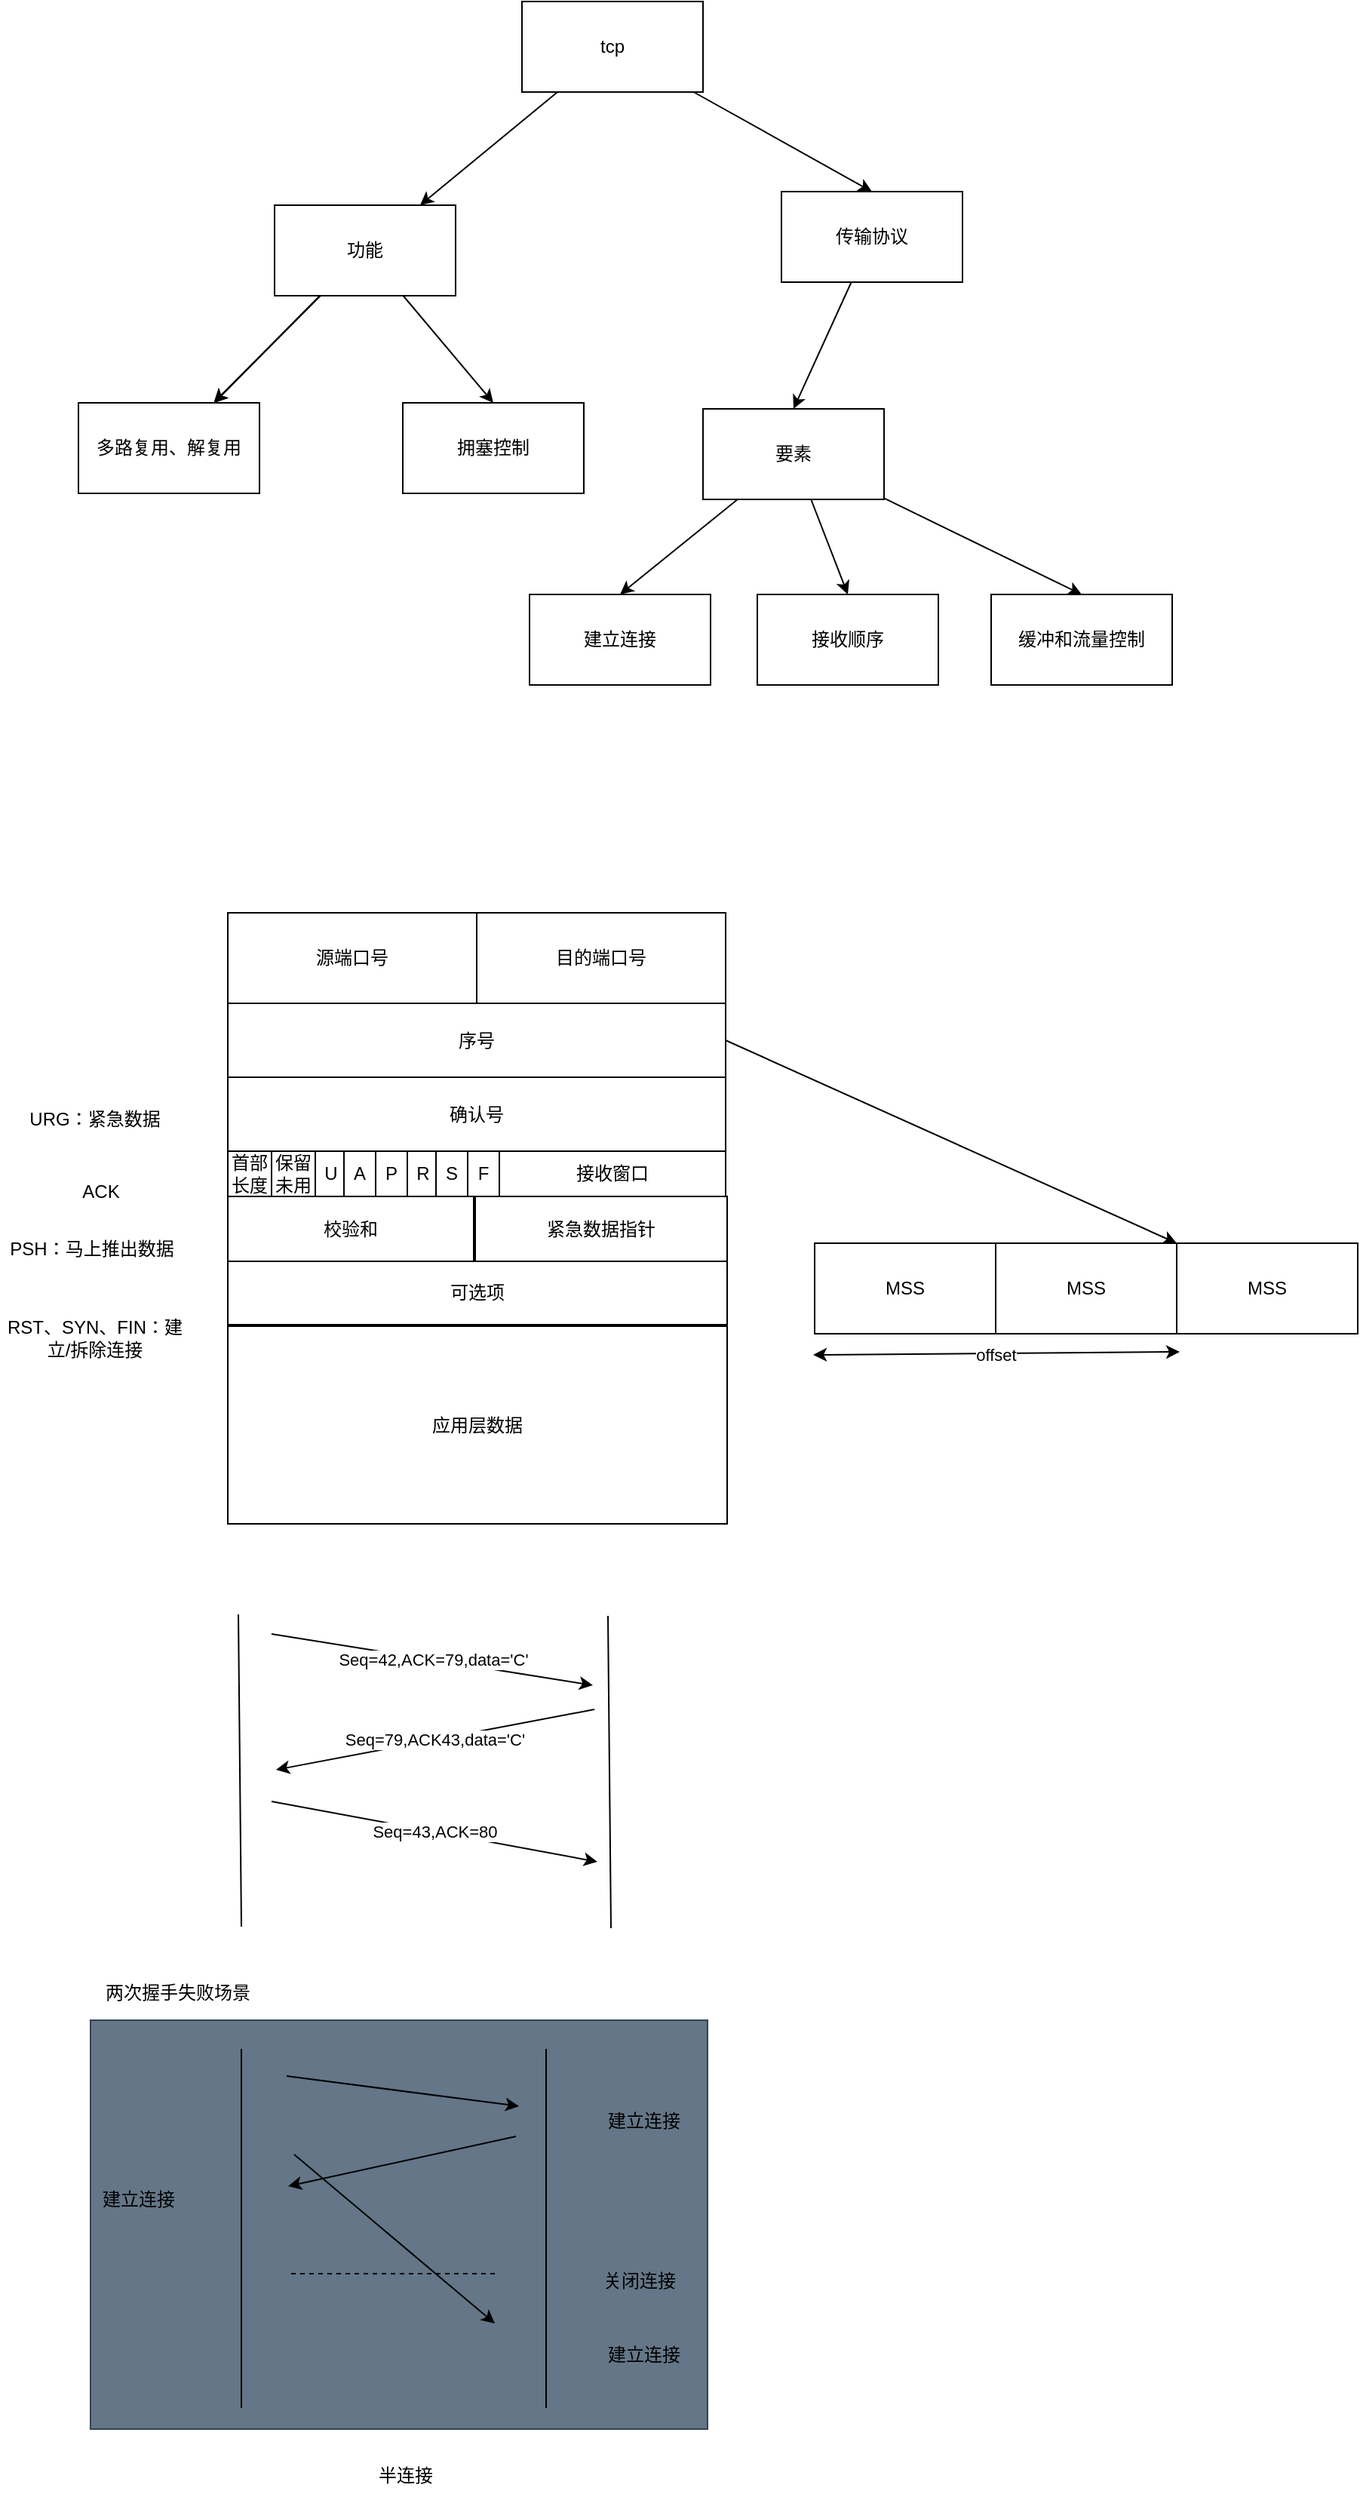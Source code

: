 <mxfile>
    <diagram id="1x2q3jsMuXgpz7Wy58C3" name="Page-1">
        <mxGraphModel dx="595" dy="926" grid="0" gridSize="10" guides="1" tooltips="1" connect="1" arrows="1" fold="1" page="0" pageScale="1" pageWidth="827" pageHeight="1169" background="none" math="0" shadow="0">
            <root>
                <mxCell id="0"/>
                <mxCell id="1" parent="0"/>
                <mxCell id="83" value="" style="rounded=0;whiteSpace=wrap;html=1;fillColor=#647687;fontColor=#ffffff;strokeColor=#314354;" vertex="1" parent="1">
                    <mxGeometry x="230" y="1586" width="409" height="271" as="geometry"/>
                </mxCell>
                <mxCell id="4" value="" style="edgeStyle=none;html=1;" parent="1" source="2" target="3" edge="1">
                    <mxGeometry relative="1" as="geometry"/>
                </mxCell>
                <mxCell id="11" style="edgeStyle=none;html=1;entryX=0.5;entryY=0;entryDx=0;entryDy=0;" parent="1" source="2" target="12" edge="1">
                    <mxGeometry relative="1" as="geometry">
                        <mxPoint x="696" y="381" as="targetPoint"/>
                    </mxGeometry>
                </mxCell>
                <mxCell id="2" value="tcp" style="rounded=0;whiteSpace=wrap;html=1;" parent="1" vertex="1">
                    <mxGeometry x="516" y="248" width="120" height="60" as="geometry"/>
                </mxCell>
                <mxCell id="6" value="" style="edgeStyle=none;html=1;" parent="1" source="3" target="5" edge="1">
                    <mxGeometry relative="1" as="geometry"/>
                </mxCell>
                <mxCell id="7" value="" style="edgeStyle=none;html=1;" parent="1" source="3" target="5" edge="1">
                    <mxGeometry relative="1" as="geometry"/>
                </mxCell>
                <mxCell id="8" value="" style="edgeStyle=none;html=1;" parent="1" source="3" target="5" edge="1">
                    <mxGeometry relative="1" as="geometry"/>
                </mxCell>
                <mxCell id="9" style="edgeStyle=none;html=1;entryX=0.5;entryY=0;entryDx=0;entryDy=0;" parent="1" source="3" target="10" edge="1">
                    <mxGeometry relative="1" as="geometry">
                        <mxPoint x="460" y="513" as="targetPoint"/>
                    </mxGeometry>
                </mxCell>
                <mxCell id="3" value="功能" style="rounded=0;whiteSpace=wrap;html=1;" parent="1" vertex="1">
                    <mxGeometry x="352" y="383" width="120" height="60" as="geometry"/>
                </mxCell>
                <mxCell id="5" value="多路复用、解复用" style="rounded=0;whiteSpace=wrap;html=1;" parent="1" vertex="1">
                    <mxGeometry x="222" y="514" width="120" height="60" as="geometry"/>
                </mxCell>
                <mxCell id="10" value="拥塞控制" style="rounded=0;whiteSpace=wrap;html=1;" parent="1" vertex="1">
                    <mxGeometry x="437" y="514" width="120" height="60" as="geometry"/>
                </mxCell>
                <mxCell id="13" style="edgeStyle=none;html=1;entryX=0.5;entryY=0;entryDx=0;entryDy=0;" parent="1" source="12" target="14" edge="1">
                    <mxGeometry relative="1" as="geometry">
                        <mxPoint x="690.8" y="483.2" as="targetPoint"/>
                    </mxGeometry>
                </mxCell>
                <mxCell id="12" value="传输协议" style="rounded=0;whiteSpace=wrap;html=1;" parent="1" vertex="1">
                    <mxGeometry x="688" y="374" width="120" height="60" as="geometry"/>
                </mxCell>
                <mxCell id="15" style="edgeStyle=none;html=1;entryX=0.5;entryY=0;entryDx=0;entryDy=0;" parent="1" source="14" target="16" edge="1">
                    <mxGeometry relative="1" as="geometry">
                        <mxPoint x="655.6" y="619.2" as="targetPoint"/>
                    </mxGeometry>
                </mxCell>
                <mxCell id="18" style="edgeStyle=none;html=1;entryX=0.5;entryY=0;entryDx=0;entryDy=0;" parent="1" source="14" target="17" edge="1">
                    <mxGeometry relative="1" as="geometry"/>
                </mxCell>
                <mxCell id="20" style="edgeStyle=none;html=1;entryX=0.5;entryY=0;entryDx=0;entryDy=0;" parent="1" source="14" target="19" edge="1">
                    <mxGeometry relative="1" as="geometry"/>
                </mxCell>
                <mxCell id="14" value="要素" style="rounded=0;whiteSpace=wrap;html=1;" parent="1" vertex="1">
                    <mxGeometry x="636" y="518" width="120" height="60" as="geometry"/>
                </mxCell>
                <mxCell id="16" value="建立连接" style="rounded=0;whiteSpace=wrap;html=1;" parent="1" vertex="1">
                    <mxGeometry x="521" y="641" width="120" height="60" as="geometry"/>
                </mxCell>
                <mxCell id="17" value="接收顺序" style="rounded=0;whiteSpace=wrap;html=1;" parent="1" vertex="1">
                    <mxGeometry x="672" y="641" width="120" height="60" as="geometry"/>
                </mxCell>
                <mxCell id="19" value="缓冲和流量控制" style="rounded=0;whiteSpace=wrap;html=1;" parent="1" vertex="1">
                    <mxGeometry x="827" y="641" width="120" height="60" as="geometry"/>
                </mxCell>
                <mxCell id="21" value="源端口号" style="rounded=0;whiteSpace=wrap;html=1;" vertex="1" parent="1">
                    <mxGeometry x="321" y="852" width="165" height="60" as="geometry"/>
                </mxCell>
                <mxCell id="22" value="目的端口号" style="rounded=0;whiteSpace=wrap;html=1;" vertex="1" parent="1">
                    <mxGeometry x="486" y="852" width="165" height="60" as="geometry"/>
                </mxCell>
                <mxCell id="63" style="edgeStyle=none;html=1;entryX=0;entryY=0;entryDx=0;entryDy=0;exitX=1;exitY=0.5;exitDx=0;exitDy=0;" edge="1" parent="1" source="23" target="61">
                    <mxGeometry relative="1" as="geometry"/>
                </mxCell>
                <mxCell id="23" value="序号" style="rounded=0;whiteSpace=wrap;html=1;" vertex="1" parent="1">
                    <mxGeometry x="321" y="912" width="330" height="49" as="geometry"/>
                </mxCell>
                <mxCell id="24" value="确认号" style="rounded=0;whiteSpace=wrap;html=1;" vertex="1" parent="1">
                    <mxGeometry x="321" y="961" width="330" height="49" as="geometry"/>
                </mxCell>
                <mxCell id="25" value="首部长度" style="rounded=0;whiteSpace=wrap;html=1;" vertex="1" parent="1">
                    <mxGeometry x="321" y="1010" width="29" height="30" as="geometry"/>
                </mxCell>
                <mxCell id="26" value="保留未用" style="rounded=0;whiteSpace=wrap;html=1;" vertex="1" parent="1">
                    <mxGeometry x="350" y="1010" width="29" height="30" as="geometry"/>
                </mxCell>
                <mxCell id="27" value="U" style="rounded=0;whiteSpace=wrap;html=1;" vertex="1" parent="1">
                    <mxGeometry x="379" y="1010" width="21" height="30" as="geometry"/>
                </mxCell>
                <mxCell id="28" value="A" style="rounded=0;whiteSpace=wrap;html=1;" vertex="1" parent="1">
                    <mxGeometry x="398" y="1010" width="21" height="30" as="geometry"/>
                </mxCell>
                <mxCell id="29" value="P" style="rounded=0;whiteSpace=wrap;html=1;" vertex="1" parent="1">
                    <mxGeometry x="419" y="1010" width="21" height="30" as="geometry"/>
                </mxCell>
                <mxCell id="30" value="R" style="rounded=0;whiteSpace=wrap;html=1;" vertex="1" parent="1">
                    <mxGeometry x="440" y="1010" width="21" height="30" as="geometry"/>
                </mxCell>
                <mxCell id="31" value="S" style="rounded=0;whiteSpace=wrap;html=1;" vertex="1" parent="1">
                    <mxGeometry x="459" y="1010" width="21" height="30" as="geometry"/>
                </mxCell>
                <mxCell id="32" value="F" style="rounded=0;whiteSpace=wrap;html=1;" vertex="1" parent="1">
                    <mxGeometry x="480" y="1010" width="21" height="30" as="geometry"/>
                </mxCell>
                <mxCell id="33" value="接收窗口" style="rounded=0;whiteSpace=wrap;html=1;" vertex="1" parent="1">
                    <mxGeometry x="501" y="1010" width="150" height="30" as="geometry"/>
                </mxCell>
                <mxCell id="34" value="校验和" style="rounded=0;whiteSpace=wrap;html=1;" vertex="1" parent="1">
                    <mxGeometry x="321" y="1040" width="163" height="43" as="geometry"/>
                </mxCell>
                <mxCell id="35" value="紧急数据指针" style="rounded=0;whiteSpace=wrap;html=1;" vertex="1" parent="1">
                    <mxGeometry x="485" y="1040" width="167" height="43" as="geometry"/>
                </mxCell>
                <mxCell id="36" value="可选项" style="rounded=0;whiteSpace=wrap;html=1;" vertex="1" parent="1">
                    <mxGeometry x="321" y="1083" width="331" height="42" as="geometry"/>
                </mxCell>
                <mxCell id="37" value="应用层数据" style="rounded=0;whiteSpace=wrap;html=1;" vertex="1" parent="1">
                    <mxGeometry x="321" y="1126" width="331" height="131" as="geometry"/>
                </mxCell>
                <mxCell id="38" value="URG：紧急数据" style="text;html=1;strokeColor=none;fillColor=none;align=center;verticalAlign=middle;whiteSpace=wrap;rounded=0;" vertex="1" parent="1">
                    <mxGeometry x="178" y="974" width="110" height="30" as="geometry"/>
                </mxCell>
                <mxCell id="40" value="ACK" style="text;html=1;strokeColor=none;fillColor=none;align=center;verticalAlign=middle;whiteSpace=wrap;rounded=0;" vertex="1" parent="1">
                    <mxGeometry x="182" y="1022" width="110" height="30" as="geometry"/>
                </mxCell>
                <mxCell id="41" value="PSH：马上推出数据" style="text;html=1;strokeColor=none;fillColor=none;align=center;verticalAlign=middle;whiteSpace=wrap;rounded=0;" vertex="1" parent="1">
                    <mxGeometry x="170" y="1060" width="122" height="30" as="geometry"/>
                </mxCell>
                <mxCell id="56" value="RST、SYN、FIN：建立/拆除连接" style="text;html=1;strokeColor=none;fillColor=none;align=center;verticalAlign=middle;whiteSpace=wrap;rounded=0;" vertex="1" parent="1">
                    <mxGeometry x="172" y="1119" width="122" height="30" as="geometry"/>
                </mxCell>
                <mxCell id="64" value="" style="group" vertex="1" connectable="0" parent="1">
                    <mxGeometry x="709" y="1062" width="361" height="69" as="geometry"/>
                </mxCell>
                <mxCell id="57" value="MSS" style="rounded=0;whiteSpace=wrap;html=1;" vertex="1" parent="64">
                    <mxGeometry x="1" y="9" width="120" height="60" as="geometry"/>
                </mxCell>
                <mxCell id="60" value="MSS" style="rounded=0;whiteSpace=wrap;html=1;" vertex="1" parent="64">
                    <mxGeometry x="121" y="9" width="120" height="60" as="geometry"/>
                </mxCell>
                <mxCell id="61" value="MSS" style="rounded=0;whiteSpace=wrap;html=1;" vertex="1" parent="64">
                    <mxGeometry x="241" y="9" width="120" height="60" as="geometry"/>
                </mxCell>
                <mxCell id="62" value="offset" style="endArrow=classic;startArrow=classic;html=1;" edge="1" parent="64">
                    <mxGeometry x="-0.004" y="-1" width="50" height="50" relative="1" as="geometry">
                        <mxPoint y="83" as="sourcePoint"/>
                        <mxPoint x="243" y="81" as="targetPoint"/>
                        <mxPoint as="offset"/>
                    </mxGeometry>
                </mxCell>
                <mxCell id="65" value="" style="endArrow=none;html=1;" edge="1" parent="1">
                    <mxGeometry width="50" height="50" relative="1" as="geometry">
                        <mxPoint x="330" y="1524" as="sourcePoint"/>
                        <mxPoint x="328" y="1317" as="targetPoint"/>
                    </mxGeometry>
                </mxCell>
                <mxCell id="66" value="" style="endArrow=none;html=1;" edge="1" parent="1">
                    <mxGeometry width="50" height="50" relative="1" as="geometry">
                        <mxPoint x="575" y="1525" as="sourcePoint"/>
                        <mxPoint x="573" y="1318" as="targetPoint"/>
                    </mxGeometry>
                </mxCell>
                <mxCell id="70" value="Seq=42,ACK=79,data='C'" style="endArrow=classic;html=1;rounded=1;" edge="1" parent="1">
                    <mxGeometry width="50" height="50" relative="1" as="geometry">
                        <mxPoint x="350" y="1330" as="sourcePoint"/>
                        <mxPoint x="563" y="1364" as="targetPoint"/>
                    </mxGeometry>
                </mxCell>
                <mxCell id="71" value="Seq=79,ACK43,data='C'" style="endArrow=classic;html=1;rounded=1;" edge="1" parent="1">
                    <mxGeometry width="50" height="50" relative="1" as="geometry">
                        <mxPoint x="564" y="1380" as="sourcePoint"/>
                        <mxPoint x="353" y="1420" as="targetPoint"/>
                    </mxGeometry>
                </mxCell>
                <mxCell id="72" value="Seq=43,ACK=80" style="endArrow=classic;html=1;rounded=1;" edge="1" parent="1">
                    <mxGeometry width="50" height="50" relative="1" as="geometry">
                        <mxPoint x="350" y="1441" as="sourcePoint"/>
                        <mxPoint x="566" y="1481" as="targetPoint"/>
                    </mxGeometry>
                </mxCell>
                <mxCell id="73" value="" style="endArrow=none;html=1;rounded=1;" edge="1" parent="1">
                    <mxGeometry width="50" height="50" relative="1" as="geometry">
                        <mxPoint x="330" y="1843" as="sourcePoint"/>
                        <mxPoint x="330" y="1605" as="targetPoint"/>
                    </mxGeometry>
                </mxCell>
                <mxCell id="74" value="" style="endArrow=none;html=1;rounded=1;" edge="1" parent="1">
                    <mxGeometry width="50" height="50" relative="1" as="geometry">
                        <mxPoint x="532" y="1843" as="sourcePoint"/>
                        <mxPoint x="532" y="1605" as="targetPoint"/>
                    </mxGeometry>
                </mxCell>
                <mxCell id="75" value="" style="endArrow=classic;html=1;rounded=1;" edge="1" parent="1">
                    <mxGeometry width="50" height="50" relative="1" as="geometry">
                        <mxPoint x="360" y="1623" as="sourcePoint"/>
                        <mxPoint x="514" y="1643" as="targetPoint"/>
                    </mxGeometry>
                </mxCell>
                <mxCell id="76" value="" style="endArrow=classic;html=1;rounded=1;" edge="1" parent="1">
                    <mxGeometry width="50" height="50" relative="1" as="geometry">
                        <mxPoint x="512" y="1663" as="sourcePoint"/>
                        <mxPoint x="361" y="1696" as="targetPoint"/>
                    </mxGeometry>
                </mxCell>
                <mxCell id="77" value="" style="endArrow=classic;html=1;rounded=1;" edge="1" parent="1">
                    <mxGeometry width="50" height="50" relative="1" as="geometry">
                        <mxPoint x="365" y="1675" as="sourcePoint"/>
                        <mxPoint x="498" y="1787" as="targetPoint"/>
                    </mxGeometry>
                </mxCell>
                <mxCell id="78" value="建立连接" style="text;html=1;strokeColor=none;fillColor=none;align=center;verticalAlign=middle;whiteSpace=wrap;rounded=0;" vertex="1" parent="1">
                    <mxGeometry x="567" y="1638" width="60" height="30" as="geometry"/>
                </mxCell>
                <mxCell id="79" value="建立连接" style="text;html=1;strokeColor=none;fillColor=none;align=center;verticalAlign=middle;whiteSpace=wrap;rounded=0;" vertex="1" parent="1">
                    <mxGeometry x="232" y="1690" width="60" height="30" as="geometry"/>
                </mxCell>
                <mxCell id="80" value="建立连接" style="text;html=1;strokeColor=none;fillColor=none;align=center;verticalAlign=middle;whiteSpace=wrap;rounded=0;" vertex="1" parent="1">
                    <mxGeometry x="567" y="1793" width="60" height="30" as="geometry"/>
                </mxCell>
                <mxCell id="81" value="" style="endArrow=none;dashed=1;html=1;rounded=1;" edge="1" parent="1">
                    <mxGeometry width="50" height="50" relative="1" as="geometry">
                        <mxPoint x="363" y="1754" as="sourcePoint"/>
                        <mxPoint x="501" y="1754" as="targetPoint"/>
                    </mxGeometry>
                </mxCell>
                <mxCell id="82" value="关闭连接" style="text;html=1;strokeColor=none;fillColor=none;align=center;verticalAlign=middle;whiteSpace=wrap;rounded=0;" vertex="1" parent="1">
                    <mxGeometry x="564" y="1744" width="60" height="30" as="geometry"/>
                </mxCell>
                <mxCell id="84" value="半连接" style="text;html=1;strokeColor=none;fillColor=none;align=center;verticalAlign=middle;whiteSpace=wrap;rounded=0;" vertex="1" parent="1">
                    <mxGeometry x="409" y="1873" width="60" height="30" as="geometry"/>
                </mxCell>
                <mxCell id="85" value="两次握手失败场景" style="text;html=1;strokeColor=none;fillColor=none;align=center;verticalAlign=middle;whiteSpace=wrap;rounded=0;" vertex="1" parent="1">
                    <mxGeometry x="228" y="1553" width="120" height="30" as="geometry"/>
                </mxCell>
            </root>
        </mxGraphModel>
    </diagram>
</mxfile>